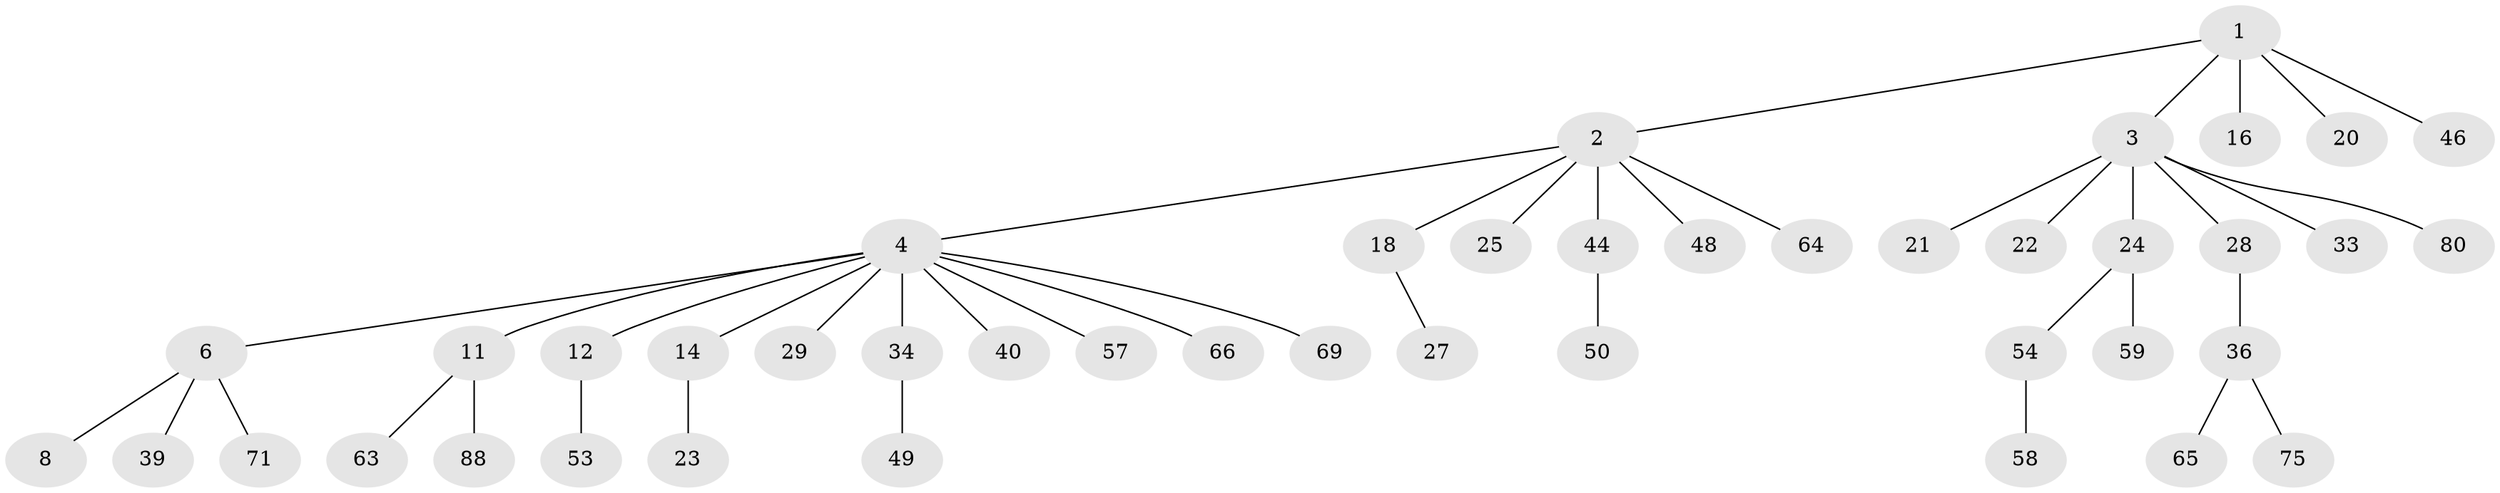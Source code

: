 // original degree distribution, {5: 0.045454545454545456, 6: 0.022727272727272728, 8: 0.011363636363636364, 4: 0.06818181818181818, 2: 0.2840909090909091, 3: 0.056818181818181816, 1: 0.5113636363636364}
// Generated by graph-tools (version 1.1) at 2025/15/03/09/25 04:15:24]
// undirected, 44 vertices, 43 edges
graph export_dot {
graph [start="1"]
  node [color=gray90,style=filled];
  1;
  2 [super="+9"];
  3 [super="+7+10+38"];
  4 [super="+5"];
  6;
  8 [super="+30"];
  11 [super="+13"];
  12 [super="+51+85+32"];
  14;
  16;
  18;
  20 [super="+86+62"];
  21 [super="+43"];
  22;
  23;
  24 [super="+87+26+31+56"];
  25;
  27;
  28 [super="+41"];
  29 [super="+42"];
  33 [super="+37"];
  34;
  36 [super="+52"];
  39 [super="+76"];
  40;
  44 [super="+84+72"];
  46 [super="+60"];
  48 [super="+73"];
  49;
  50 [super="+61"];
  53;
  54;
  57;
  58;
  59;
  63 [super="+74"];
  64;
  65;
  66;
  69 [super="+83"];
  71;
  75;
  80;
  88;
  1 -- 2;
  1 -- 3;
  1 -- 16;
  1 -- 20;
  1 -- 46;
  2 -- 4;
  2 -- 44;
  2 -- 48;
  2 -- 64;
  2 -- 25;
  2 -- 18;
  3 -- 22;
  3 -- 33;
  3 -- 28;
  3 -- 24;
  3 -- 21;
  3 -- 80;
  4 -- 6;
  4 -- 29;
  4 -- 40;
  4 -- 34;
  4 -- 66;
  4 -- 69;
  4 -- 11;
  4 -- 12;
  4 -- 14;
  4 -- 57;
  6 -- 8;
  6 -- 39;
  6 -- 71;
  11 -- 63;
  11 -- 88;
  12 -- 53;
  14 -- 23;
  18 -- 27;
  24 -- 59;
  24 -- 54;
  28 -- 36;
  34 -- 49;
  36 -- 65;
  36 -- 75;
  44 -- 50;
  54 -- 58;
}
